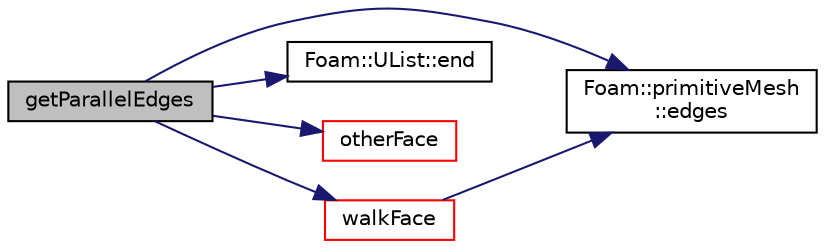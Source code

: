 digraph "getParallelEdges"
{
  bgcolor="transparent";
  edge [fontname="Helvetica",fontsize="10",labelfontname="Helvetica",labelfontsize="10"];
  node [fontname="Helvetica",fontsize="10",shape=record];
  rankdir="LR";
  Node1 [label="getParallelEdges",height=0.2,width=0.4,color="black", fillcolor="grey75", style="filled", fontcolor="black"];
  Node1 -> Node2 [color="midnightblue",fontsize="10",style="solid",fontname="Helvetica"];
  Node2 [label="Foam::primitiveMesh\l::edges",height=0.2,width=0.4,color="black",URL="$a01956.html#aae82d34fe433288eb6b1f9dea53675c8",tooltip="Return mesh edges. Uses calcEdges. "];
  Node1 -> Node3 [color="midnightblue",fontsize="10",style="solid",fontname="Helvetica"];
  Node3 [label="Foam::UList::end",height=0.2,width=0.4,color="black",URL="$a02720.html#acf5102a998ffca93da588563e2af7413",tooltip="Return an iterator to end traversing the UList. "];
  Node1 -> Node4 [color="midnightblue",fontsize="10",style="solid",fontname="Helvetica"];
  Node4 [label="otherFace",height=0.2,width=0.4,color="red",URL="$a10730.html#a38973075afca54f6ee816cab3b8bff7e",tooltip="Return face on cell using edgeI but not faceI. Throws error. "];
  Node1 -> Node5 [color="midnightblue",fontsize="10",style="solid",fontname="Helvetica"];
  Node5 [label="walkFace",height=0.2,width=0.4,color="red",URL="$a10730.html#a7a612dbf101c056ee4e4f2a0f812c278",tooltip="Returns label of edge nEdges away from startEdge (in the direction. "];
  Node5 -> Node2 [color="midnightblue",fontsize="10",style="solid",fontname="Helvetica"];
}
